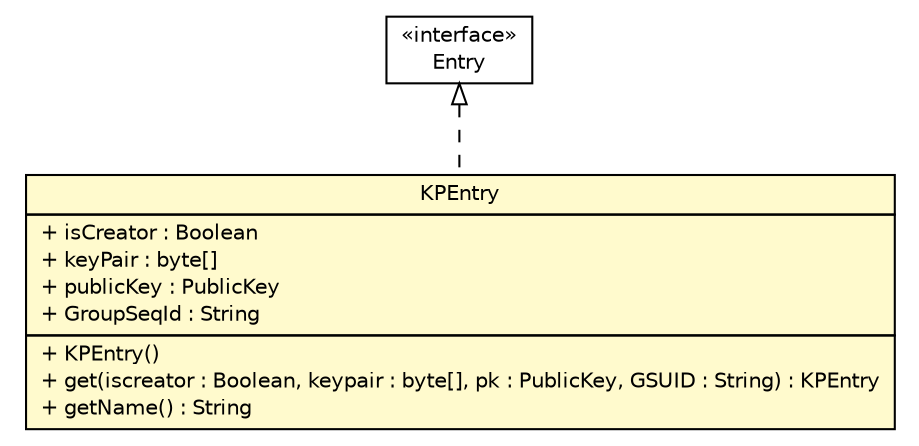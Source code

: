 #!/usr/local/bin/dot
#
# Class diagram 
# Generated by UMLGraph version R5_6 (http://www.umlgraph.org/)
#

digraph G {
	edge [fontname="Helvetica",fontsize=10,labelfontname="Helvetica",labelfontsize=10];
	node [fontname="Helvetica",fontsize=10,shape=plaintext];
	nodesep=0.25;
	ranksep=0.5;
	// sorcer.core.loki.exertion.KPEntry
	c187568 [label=<<table title="sorcer.core.loki.exertion.KPEntry" border="0" cellborder="1" cellspacing="0" cellpadding="2" port="p" bgcolor="lemonChiffon" href="./KPEntry.html">
		<tr><td><table border="0" cellspacing="0" cellpadding="1">
<tr><td align="center" balign="center"> KPEntry </td></tr>
		</table></td></tr>
		<tr><td><table border="0" cellspacing="0" cellpadding="1">
<tr><td align="left" balign="left"> + isCreator : Boolean </td></tr>
<tr><td align="left" balign="left"> + keyPair : byte[] </td></tr>
<tr><td align="left" balign="left"> + publicKey : PublicKey </td></tr>
<tr><td align="left" balign="left"> + GroupSeqId : String </td></tr>
		</table></td></tr>
		<tr><td><table border="0" cellspacing="0" cellpadding="1">
<tr><td align="left" balign="left"> + KPEntry() </td></tr>
<tr><td align="left" balign="left"> + get(iscreator : Boolean, keypair : byte[], pk : PublicKey, GSUID : String) : KPEntry </td></tr>
<tr><td align="left" balign="left"> + getName() : String </td></tr>
		</table></td></tr>
		</table>>, URL="./KPEntry.html", fontname="Helvetica", fontcolor="black", fontsize=10.0];
	//sorcer.core.loki.exertion.KPEntry implements net.jini.core.entry.Entry
	c187810:p -> c187568:p [dir=back,arrowtail=empty,style=dashed];
	// net.jini.core.entry.Entry
	c187810 [label=<<table title="net.jini.core.entry.Entry" border="0" cellborder="1" cellspacing="0" cellpadding="2" port="p" href="https://river.apache.org/doc/api/net/jini/core/entry/Entry.html">
		<tr><td><table border="0" cellspacing="0" cellpadding="1">
<tr><td align="center" balign="center"> &#171;interface&#187; </td></tr>
<tr><td align="center" balign="center"> Entry </td></tr>
		</table></td></tr>
		</table>>, URL="https://river.apache.org/doc/api/net/jini/core/entry/Entry.html", fontname="Helvetica", fontcolor="black", fontsize=10.0];
}

